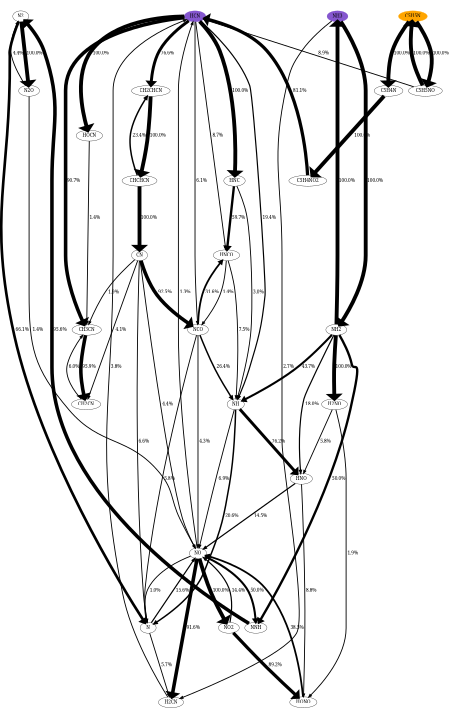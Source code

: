 digraph {
    graph [b="0,0,1558,558", rankdir=TB, center=true, splines=True, size="3,5!", dpi=400, ratio="fill"];
	NO -> NNH [label=" 50.0%" fontcolor=black fontname=serif fontsize=16 penwidth=7]
	NO -> N [label=" 1.0%" fontcolor=black fontname=serif fontsize=16 penwidth=3]
	NO -> NO2 [label=" 100.0%" fontcolor=black fontname=serif fontsize=16 penwidth=13]
	NO -> HCN [label=" 1.3%" fontcolor=black fontname=serif fontsize=16 penwidth=3]
	NO -> H2CN [label=" 91.6%" fontcolor=black fontname=serif fontsize=16 penwidth=12]
	NO2 -> HONO [label=" 89.2%" fontcolor=black fontname=serif fontsize=16 penwidth=11]
	NO2 -> NO [label=" 14.4%" fontcolor=black fontname=serif fontsize=16 penwidth=4]
	N -> NO [label=" 15.6%" fontcolor=black fontname=serif fontsize=16 penwidth=4]
	N -> H2CN [label=" 5.7%" fontcolor=black fontname=serif fontsize=16 penwidth=3]
	NNH -> N2 [label=" 95.6%" fontcolor=black fontname=serif fontsize=16 penwidth=12]
	HCN -> NH [label=" 19.4%" fontcolor=black fontname=serif fontsize=16 penwidth=4]
	HCN -> HNC [label=" 100.0%" fontcolor=black fontname=serif fontsize=16 penwidth=13]
	HCN -> HNCO [label=" 8.7%" fontcolor=black fontname=serif fontsize=16 penwidth=3]
	HCN -> NCO [label=" 6.1%" fontcolor=black fontname=serif fontsize=16 penwidth=3]
	HCN -> CH2CHCN [label=" 76.6%" fontcolor=black fontname=serif fontsize=16 penwidth=10]
	HCN -> HOCN [label=" 100.0%" fontcolor=black fontname=serif fontsize=16 penwidth=13]
	HCN -> CH3CN [label=" 90.7%" fontcolor=black fontname=serif fontsize=16 penwidth=12]
	H2CN -> HCN [label=" 3.8%" fontcolor=black fontname=serif fontsize=16 penwidth=3]
	C5H5N -> C5H4N [label=" 100.0%" fontcolor=black fontname=serif fontsize=16 penwidth=13]
	C5H5N -> C5H5NO [label=" 100.0%" fontcolor=black fontname=serif fontsize=16 penwidth=13]
	NH3 -> NH2 [label=" 100.0%" fontcolor=black fontname=serif fontsize=16 penwidth=13]
	NH3 -> H2CN [label=" 2.7%" fontcolor=black fontname=serif fontsize=16 penwidth=3]
	N2 -> N [label=" 66.1%" fontcolor=black fontname=serif fontsize=16 penwidth=9]
	N2 -> N2O [label=" 100.0%" fontcolor=black fontname=serif fontsize=16 penwidth=13]
	HONO -> NO [label=" 38.5%" fontcolor=black fontname=serif fontsize=16 penwidth=6]
	NH -> HNO [label=" 76.2%" fontcolor=black fontname=serif fontsize=16 penwidth=10]
	NH -> N [label=" 20.6%" fontcolor=black fontname=serif fontsize=16 penwidth=5]
	NH -> NO [label=" 6.9%" fontcolor=black fontname=serif fontsize=16 penwidth=3]
	HNC -> NH [label=" 3.0%" fontcolor=black fontname=serif fontsize=16 penwidth=3]
	HNC -> HNCO [label=" 59.7%" fontcolor=black fontname=serif fontsize=16 penwidth=8]
	HNCO -> NH [label=" 7.5%" fontcolor=black fontname=serif fontsize=16 penwidth=3]
	HNCO -> NCO [label=" 1.4%" fontcolor=black fontname=serif fontsize=16 penwidth=3]
	NCO -> NH [label=" 26.4%" fontcolor=black fontname=serif fontsize=16 penwidth=5]
	NCO -> N [label=" 5.8%" fontcolor=black fontname=serif fontsize=16 penwidth=3]
	NCO -> NO [label=" 4.3%" fontcolor=black fontname=serif fontsize=16 penwidth=3]
	NCO -> HNCO [label=" 31.6%" fontcolor=black fontname=serif fontsize=16 penwidth=6]
	CH2CHCN -> CHCHCN [label=" 100.0%" fontcolor=black fontname=serif fontsize=16 penwidth=13]
	HOCN -> CH3CN [label=" 1.4%" fontcolor=black fontname=serif fontsize=16 penwidth=3]
	CH3CN -> CH2CN [label=" 95.9%" fontcolor=black fontname=serif fontsize=16 penwidth=12]
	C5H4N -> C5H4NO2 [label=" 100.0%" fontcolor=black fontname=serif fontsize=16 penwidth=13]
	C5H5NO -> HCN [label=" 8.9%" fontcolor=black fontname=serif fontsize=16 penwidth=3]
	C5H5NO -> C5H5N [label=" 100.0%" fontcolor=black fontname=serif fontsize=16 penwidth=13]
	NH2 -> NNH [label=" 50.0%" fontcolor=black fontname=serif fontsize=16 penwidth=8]
	NH2 -> NH [label=" 43.7%" fontcolor=black fontname=serif fontsize=16 penwidth=7]
	NH2 -> HNO [label=" 18.0%" fontcolor=black fontname=serif fontsize=16 penwidth=4]
	NH2 -> H2NO [label=" 100.0%" fontcolor=black fontname=serif fontsize=16 penwidth=13]
	NH2 -> NH3 [label=" 100.0%" fontcolor=black fontname=serif fontsize=16 penwidth=13]
	N2O -> N2 [label=" 4.4%" fontcolor=black fontname=serif fontsize=16 penwidth=3]
	N2O -> NO [label=" 1.4%" fontcolor=black fontname=serif fontsize=16 penwidth=3]
	HNO -> HONO [label=" 8.8%" fontcolor=black fontname=serif fontsize=16 penwidth=3]
	HNO -> NO [label=" 14.5%" fontcolor=black fontname=serif fontsize=16 penwidth=4]
	CHCHCN -> CN [label=" 100.0%" fontcolor=black fontname=serif fontsize=16 penwidth=13]
	CHCHCN -> CH2CHCN [label=" 23.4%" fontcolor=black fontname=serif fontsize=16 penwidth=5]
	CH2CN -> CH3CN [label=" 6.0%" fontcolor=black fontname=serif fontsize=16 penwidth=3]
	C5H4NO2 -> HCN [label=" 81.1%" fontcolor=black fontname=serif fontsize=16 penwidth=11]
	H2NO -> HNO [label=" 5.8%" fontcolor=black fontname=serif fontsize=16 penwidth=3]
	H2NO -> HONO [label=" 1.9%" fontcolor=black fontname=serif fontsize=16 penwidth=3]
	CN -> N [label=" 6.6%" fontcolor=black fontname=serif fontsize=16 penwidth=3]
	CN -> NO [label=" 4.4%" fontcolor=black fontname=serif fontsize=16 penwidth=3]
	CN -> NCO [label=" 92.5%" fontcolor=black fontname=serif fontsize=16 penwidth=12]
	CN -> CH3CN [label=" 1.9%" fontcolor=black fontname=serif fontsize=16 penwidth=3]
	CN -> CH2CN [label=" 4.1%" fontcolor=black fontname=serif fontsize=16 penwidth=3]
	NO [fontname=serif fontsize=16]
	NO2 [fontname=serif fontsize=16]
	N [fontname=serif fontsize=16]
	NNH [fontname=serif fontsize=16]
	HCN [fontname=serif fontsize=16]
	H2CN [fontname=serif fontsize=16]
	C5H5N [fontname=serif fontsize=16]
	NH3 [fontname=serif fontsize=16]
	N2 [fontname=serif fontsize=16]
	HONO [fontname=serif fontsize=16]
	NH [fontname=serif fontsize=16]
	HNC [fontname=serif fontsize=16]
	HNCO [fontname=serif fontsize=16]
	NCO [fontname=serif fontsize=16]
	CH2CHCN [fontname=serif fontsize=16]
	HOCN [fontname=serif fontsize=16]
	CH3CN [fontname=serif fontsize=16]
	C5H4N [fontname=serif fontsize=16]
	C5H5NO [fontname=serif fontsize=16]
	NH2 [fontname=serif fontsize=16]
	N2O [fontname=serif fontsize=16]
	HNO [fontname=serif fontsize=16]
	CHCHCN [fontname=serif fontsize=16]
	CH2CN [fontname=serif fontsize=16]
	C5H4NO2 [fontname=serif fontsize=16]
	H2NO [fontname=serif fontsize=16]
	CN [fontname=serif fontsize=16]
	HCN [color="#500dbab1" fillcolor="#500dbab1" style=filled]
	NH3 [color="#500dbab1" fillcolor="#500dbab1" style=filled]
	C5H5N [color=orange fillcolor=orange style=filled]

    {rank="source"; C5H5N,NH3,HCN,N2}
}